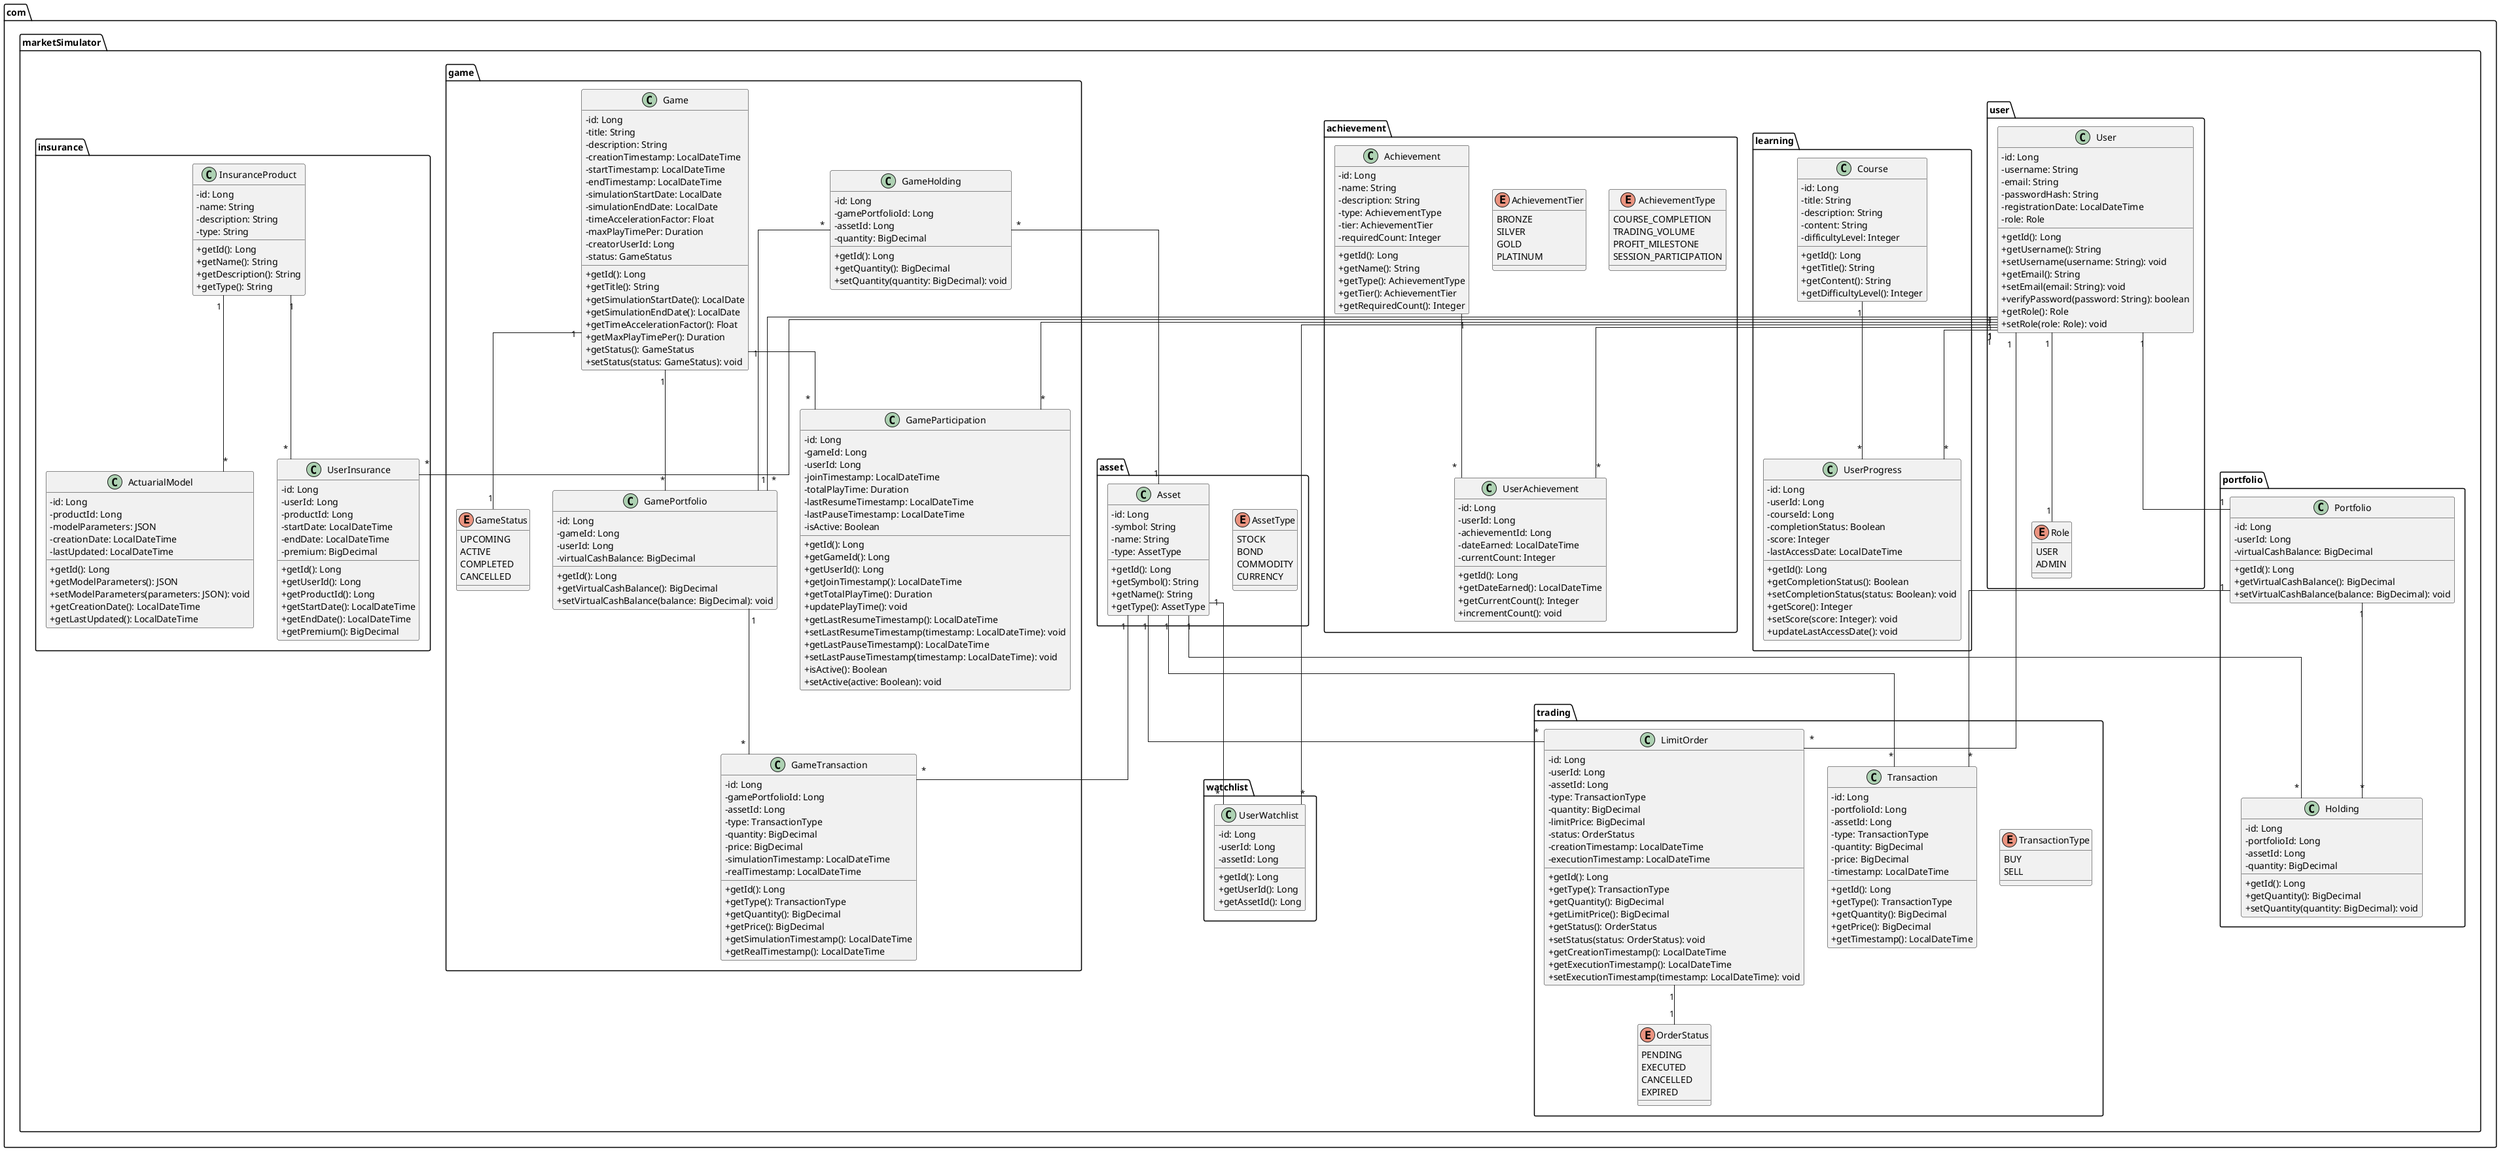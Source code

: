 @startuml MarketMaster Conception Class Diagram
skinparam classAttributeIconSize 0
skinparam linetype ortho
top to bottom direction

package "com.marketSimulator.user" {
    enum Role {
        USER
        ADMIN
    }

    class User {
        -id: Long
        -username: String
        -email: String
        -passwordHash: String
        -registrationDate: LocalDateTime
        -role: Role
        +getId(): Long
        +getUsername(): String
        +setUsername(username: String): void
        +getEmail(): String
        +setEmail(email: String): void
        +verifyPassword(password: String): boolean
        +getRole(): Role
        +setRole(role: Role): void
    }
}

package "com.marketSimulator.portfolio" {
    class Portfolio {
        -id: Long
        -userId: Long
        -virtualCashBalance: BigDecimal
        +getId(): Long
        +getVirtualCashBalance(): BigDecimal
        +setVirtualCashBalance(balance: BigDecimal): void
    }

    class Holding {
        -id: Long
        -portfolioId: Long
        -assetId: Long
        -quantity: BigDecimal
        +getId(): Long
        +getQuantity(): BigDecimal
        +setQuantity(quantity: BigDecimal): void
    }
}

package "com.marketSimulator.asset" {
    enum AssetType {
        STOCK
        BOND
        COMMODITY
        CURRENCY
    }

    class Asset {
        -id: Long
        -symbol: String
        -name: String
        -type: AssetType
        +getId(): Long
        +getSymbol(): String
        +getName(): String
        +getType(): AssetType
    }
}

package "com.marketSimulator.trading" {
    enum TransactionType {
        BUY
        SELL
    }

    class Transaction {
        -id: Long
        -portfolioId: Long
        -assetId: Long
        -type: TransactionType
        -quantity: BigDecimal
        -price: BigDecimal
        -timestamp: LocalDateTime
        +getId(): Long
        +getType(): TransactionType
        +getQuantity(): BigDecimal
        +getPrice(): BigDecimal
        +getTimestamp(): LocalDateTime
    }

    class LimitOrder {
        -id: Long
        -userId: Long
        -assetId: Long
        -type: TransactionType
        -quantity: BigDecimal
        -limitPrice: BigDecimal
        -status: OrderStatus
        -creationTimestamp: LocalDateTime
        -executionTimestamp: LocalDateTime
        +getId(): Long
        +getType(): TransactionType
        +getQuantity(): BigDecimal
        +getLimitPrice(): BigDecimal
        +getStatus(): OrderStatus
        +setStatus(status: OrderStatus): void
        +getCreationTimestamp(): LocalDateTime
        +getExecutionTimestamp(): LocalDateTime
        +setExecutionTimestamp(timestamp: LocalDateTime): void
    }

    enum OrderStatus {
        PENDING
        EXECUTED
        CANCELLED
        EXPIRED
    }
}

package "com.marketSimulator.learning" {
    class Course {
        -id: Long
        -title: String
        -description: String
        -content: String
        -difficultyLevel: Integer
        +getId(): Long
        +getTitle(): String
        +getContent(): String
        +getDifficultyLevel(): Integer
    }

    class UserProgress {
        -id: Long
        -userId: Long
        -courseId: Long
        -completionStatus: Boolean
        -score: Integer
        -lastAccessDate: LocalDateTime
        +getId(): Long
        +getCompletionStatus(): Boolean
        +setCompletionStatus(status: Boolean): void
        +getScore(): Integer
        +setScore(score: Integer): void
        +updateLastAccessDate(): void
    }
}

package "com.marketSimulator.achievement" {
    enum AchievementType {
        COURSE_COMPLETION
        TRADING_VOLUME
        PROFIT_MILESTONE
        SESSION_PARTICIPATION
    }

    enum AchievementTier {
        BRONZE
        SILVER
        GOLD
        PLATINUM
    }

    class Achievement {
        -id: Long
        -name: String
        -description: String
        -type: AchievementType
        -tier: AchievementTier
        -requiredCount: Integer
        +getId(): Long
        +getName(): String
        +getType(): AchievementType
        +getTier(): AchievementTier
        +getRequiredCount(): Integer
    }

    class UserAchievement {
        -id: Long
        -userId: Long
        -achievementId: Long
        -dateEarned: LocalDateTime
        -currentCount: Integer
        +getId(): Long
        +getDateEarned(): LocalDateTime
        +getCurrentCount(): Integer
        +incrementCount(): void
    }
}

package "com.marketSimulator.game" {
    class Game {
        -id: Long
        -title: String
        -description: String
        -creationTimestamp: LocalDateTime
        -startTimestamp: LocalDateTime
        -endTimestamp: LocalDateTime
        -simulationStartDate: LocalDate
        -simulationEndDate: LocalDate
        -timeAccelerationFactor: Float
        -maxPlayTimePer: Duration
        -creatorUserId: Long
        -status: GameStatus
        +getId(): Long
        +getTitle(): String
        +getSimulationStartDate(): LocalDate
        +getSimulationEndDate(): LocalDate
        +getTimeAccelerationFactor(): Float
        +getMaxPlayTimePer(): Duration
        +getStatus(): GameStatus
        +setStatus(status: GameStatus): void
    }

    enum GameStatus {
        UPCOMING
        ACTIVE
        COMPLETED
        CANCELLED
    }

    class GameParticipation {
            -id: Long
            -gameId: Long
            -userId: Long
            -joinTimestamp: LocalDateTime
            -totalPlayTime: Duration
            -lastResumeTimestamp: LocalDateTime
            -lastPauseTimestamp: LocalDateTime
            -isActive: Boolean
            +getId(): Long
            +getGameId(): Long
            +getUserId(): Long
            +getJoinTimestamp(): LocalDateTime
            +getTotalPlayTime(): Duration
            +updatePlayTime(): void
            +getLastResumeTimestamp(): LocalDateTime
            +setLastResumeTimestamp(timestamp: LocalDateTime): void
            +getLastPauseTimestamp(): LocalDateTime
            +setLastPauseTimestamp(timestamp: LocalDateTime): void
            +isActive(): Boolean
            +setActive(active: Boolean): void
        }

    class GamePortfolio {
        -id: Long
        -gameId: Long
        -userId: Long
        -virtualCashBalance: BigDecimal
        +getId(): Long
        +getVirtualCashBalance(): BigDecimal
        +setVirtualCashBalance(balance: BigDecimal): void
    }

    class GameHolding {
            -id: Long
            -gamePortfolioId: Long
            -assetId: Long
            -quantity: BigDecimal
            +getId(): Long
            +getQuantity(): BigDecimal
            +setQuantity(quantity: BigDecimal): void
        }

    class GameTransaction {
        -id: Long
        -gamePortfolioId: Long
        -assetId: Long
        -type: TransactionType
        -quantity: BigDecimal
        -price: BigDecimal
        -simulationTimestamp: LocalDateTime
        -realTimestamp: LocalDateTime
        +getId(): Long
        +getType(): TransactionType
        +getQuantity(): BigDecimal
        +getPrice(): BigDecimal
        +getSimulationTimestamp(): LocalDateTime
        +getRealTimestamp(): LocalDateTime
    }
}

package "com.marketSimulator.insurance" {
    class InsuranceProduct {
        -id: Long
        -name: String
        -description: String
        -type: String
        +getId(): Long
        +getName(): String
        +getDescription(): String
        +getType(): String
    }

    class ActuarialModel {
        -id: Long
        -productId: Long
        -modelParameters: JSON
        -creationDate: LocalDateTime
        -lastUpdated: LocalDateTime
        +getId(): Long
        +getModelParameters(): JSON
        +setModelParameters(parameters: JSON): void
        +getCreationDate(): LocalDateTime
        +getLastUpdated(): LocalDateTime
    }

    class UserInsurance {
        -id: Long
        -userId: Long
        -productId: Long
        -startDate: LocalDateTime
        -endDate: LocalDateTime
        -premium: BigDecimal
        +getId(): Long
        +getUserId(): Long
        +getProductId(): Long
        +getStartDate(): LocalDateTime
        +getEndDate(): LocalDateTime
        +getPremium(): BigDecimal
    }
}

package "com.marketSimulator.watchlist" {
    class UserWatchlist {
        -id: Long
        -userId: Long
        -assetId: Long
        +getId(): Long
        +getUserId(): Long
        +getAssetId(): Long
    }
}

' User relations
User "1" -- "*" UserProgress
User "1" -- "*" UserAchievement
User "1" -- "*" UserWatchlist
User "1" -- "*" UserInsurance
User "1" -- "1" Role
User "1" -- "1" Portfolio

' Portfolio relations
Portfolio "1" -- "*" Holding
Portfolio "1" -- "*" Transaction

' Asset relations
Asset "1" -- "*" Holding
Asset "1" -- "*" UserWatchlist
Asset "1" -- "*" Transaction

' Course relations
Course "1" -- "*" UserProgress

' Achievement relations
Achievement "1" -- "*" UserAchievement

' Game relations
Game "1" -- "*" GameParticipation
Game "1" -- "*" GamePortfolio
GamePortfolio "1" -- "*" GameTransaction
User "1" -- "*" GameParticipation
User "1" -- "*" GamePortfolio
Asset "1" -- "*" GameTransaction
Game "1" -- "1" GameStatus

' Insurance relations
InsuranceProduct "1" -- "*" ActuarialModel
InsuranceProduct "1" -- "*" UserInsurance


' LimitOrder relations
User "1" -- "*" LimitOrder
Asset "1" -- "*" LimitOrder
LimitOrder "1" -- "1" OrderStatus

' Game Holding relations
GameHolding "*" -- "1" GamePortfolio
GameHolding "*" -- "1" Asset

@enduml